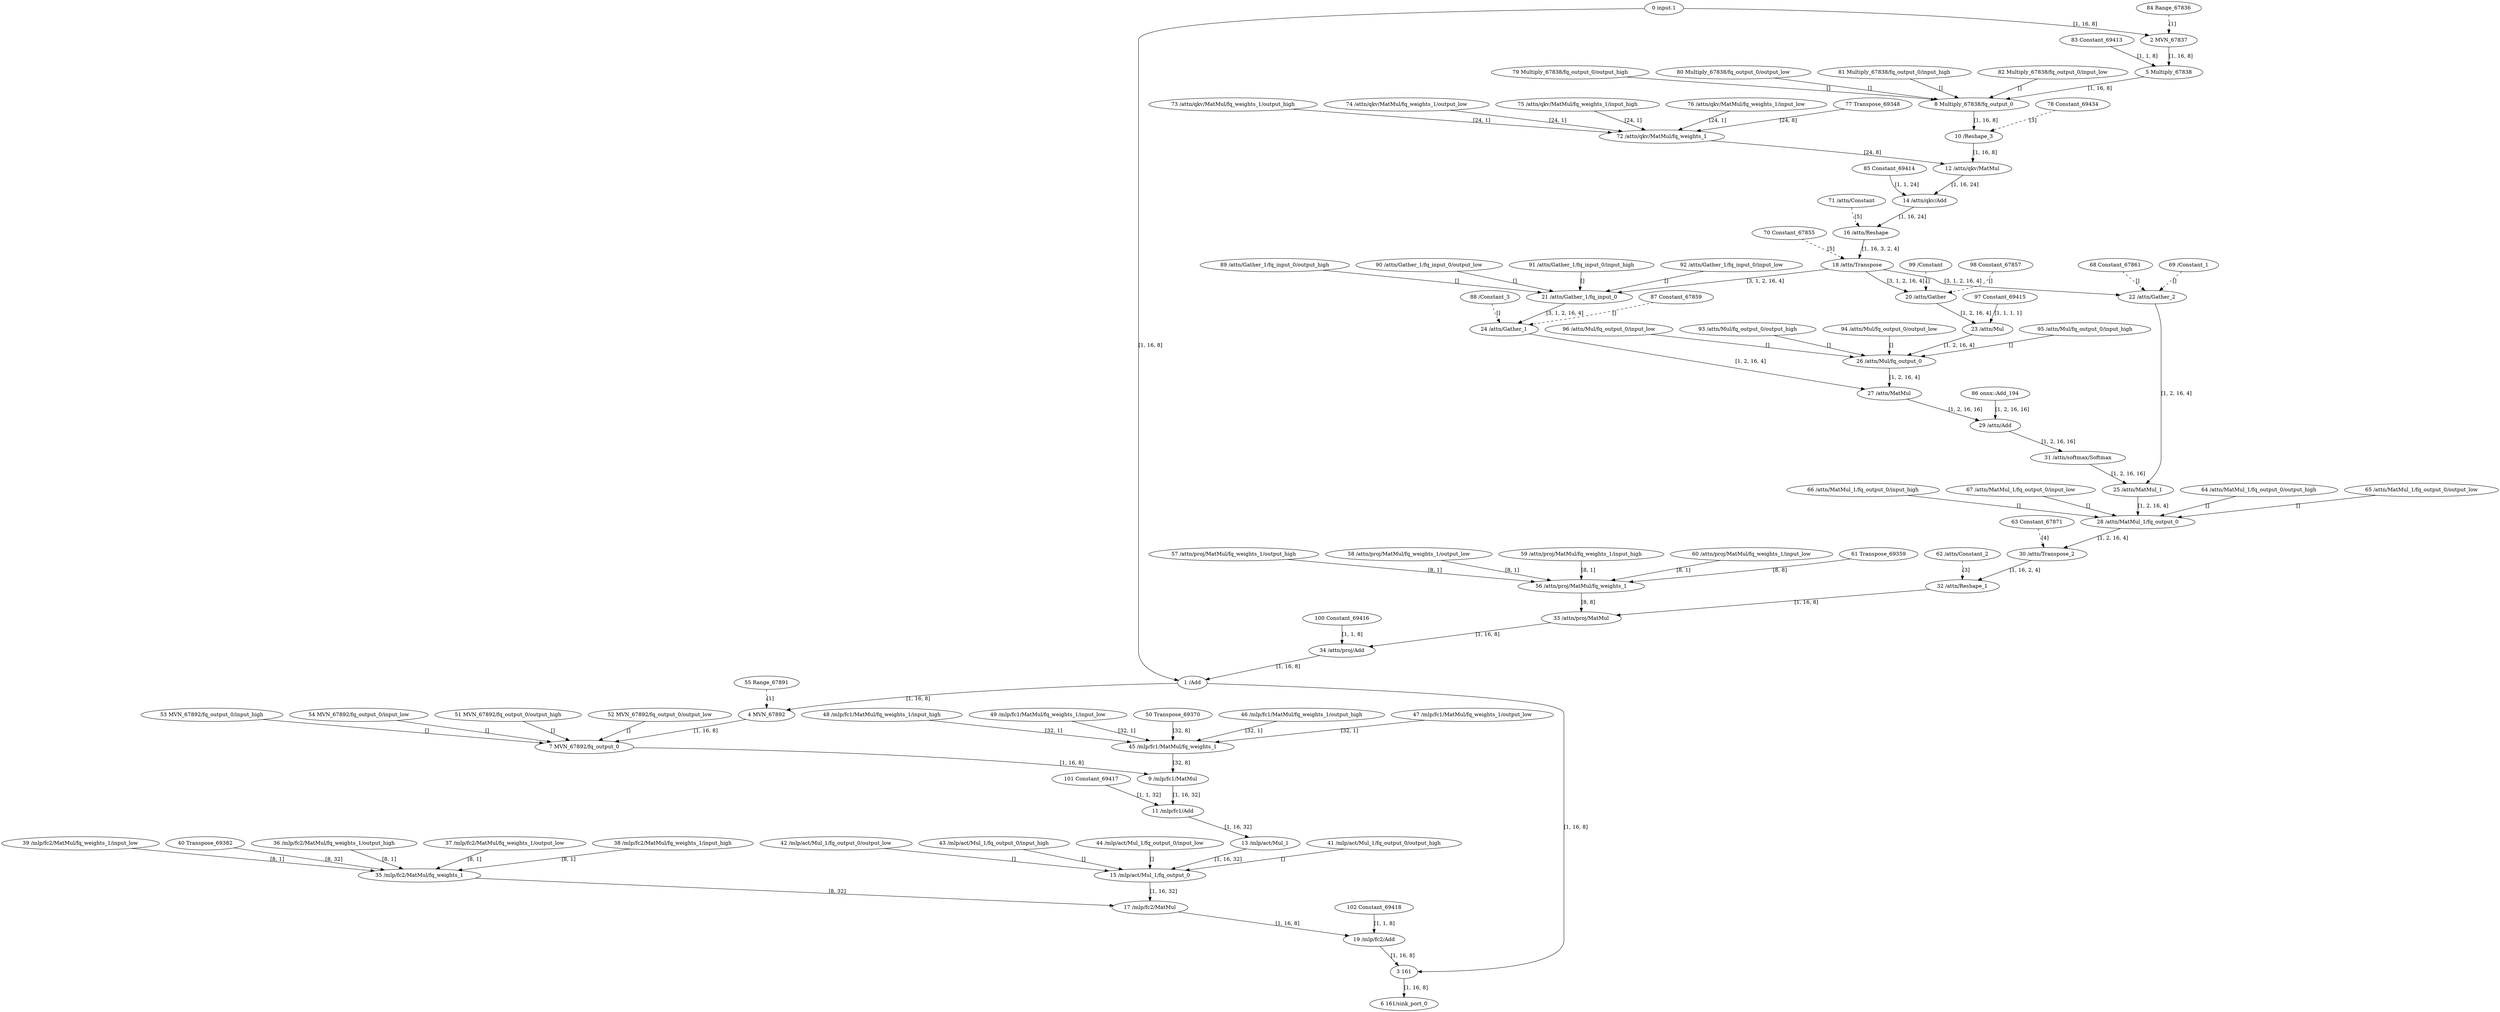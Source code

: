 strict digraph  {
"0 input.1" [id=0, type=Parameter];
"1 /Add" [id=1, type=Add];
"2 MVN_67837" [id=2, type=MVN];
"3 161" [id=3, type=Add];
"4 MVN_67892" [id=4, type=MVN];
"5 Multiply_67838" [id=5, type=Multiply];
"6 161/sink_port_0" [id=6, type=Result];
"7 MVN_67892/fq_output_0" [id=7, type=FakeQuantize];
"8 Multiply_67838/fq_output_0" [id=8, type=FakeQuantize];
"9 /mlp/fc1/MatMul" [id=9, type=MatMul];
"10 /Reshape_3" [id=10, type=Reshape];
"11 /mlp/fc1/Add" [id=11, type=Add];
"12 /attn/qkv/MatMul" [id=12, type=MatMul];
"13 /mlp/act/Mul_1" [id=13, type=Gelu];
"14 /attn/qkv/Add" [id=14, type=Add];
"15 /mlp/act/Mul_1/fq_output_0" [id=15, type=FakeQuantize];
"16 /attn/Reshape" [id=16, type=Reshape];
"17 /mlp/fc2/MatMul" [id=17, type=MatMul];
"18 /attn/Transpose" [id=18, type=Transpose];
"19 /mlp/fc2/Add" [id=19, type=Add];
"20 /attn/Gather" [id=20, type=Gather];
"21 /attn/Gather_1/fq_input_0" [id=21, type=FakeQuantize];
"22 /attn/Gather_2" [id=22, type=Gather];
"23 /attn/Mul" [id=23, type=Multiply];
"24 /attn/Gather_1" [id=24, type=Gather];
"25 /attn/MatMul_1" [id=25, type=MatMul];
"26 /attn/Mul/fq_output_0" [id=26, type=FakeQuantize];
"27 /attn/MatMul" [id=27, type=MatMul];
"28 /attn/MatMul_1/fq_output_0" [id=28, type=FakeQuantize];
"29 /attn/Add" [id=29, type=Add];
"30 /attn/Transpose_2" [id=30, type=Transpose];
"31 /attn/softmax/Softmax" [id=31, type=Softmax];
"32 /attn/Reshape_1" [id=32, type=Reshape];
"33 /attn/proj/MatMul" [id=33, type=MatMul];
"34 /attn/proj/Add" [id=34, type=Add];
"35 /mlp/fc2/MatMul/fq_weights_1" [id=35, type=FakeQuantize];
"36 /mlp/fc2/MatMul/fq_weights_1/output_high" [id=36, type=Constant];
"37 /mlp/fc2/MatMul/fq_weights_1/output_low" [id=37, type=Constant];
"38 /mlp/fc2/MatMul/fq_weights_1/input_high" [id=38, type=Constant];
"39 /mlp/fc2/MatMul/fq_weights_1/input_low" [id=39, type=Constant];
"40 Transpose_69382" [id=40, type=Constant];
"41 /mlp/act/Mul_1/fq_output_0/output_high" [id=41, type=Constant];
"42 /mlp/act/Mul_1/fq_output_0/output_low" [id=42, type=Constant];
"43 /mlp/act/Mul_1/fq_output_0/input_high" [id=43, type=Constant];
"44 /mlp/act/Mul_1/fq_output_0/input_low" [id=44, type=Constant];
"45 /mlp/fc1/MatMul/fq_weights_1" [id=45, type=FakeQuantize];
"46 /mlp/fc1/MatMul/fq_weights_1/output_high" [id=46, type=Constant];
"47 /mlp/fc1/MatMul/fq_weights_1/output_low" [id=47, type=Constant];
"48 /mlp/fc1/MatMul/fq_weights_1/input_high" [id=48, type=Constant];
"49 /mlp/fc1/MatMul/fq_weights_1/input_low" [id=49, type=Constant];
"50 Transpose_69370" [id=50, type=Constant];
"51 MVN_67892/fq_output_0/output_high" [id=51, type=Constant];
"52 MVN_67892/fq_output_0/output_low" [id=52, type=Constant];
"53 MVN_67892/fq_output_0/input_high" [id=53, type=Constant];
"54 MVN_67892/fq_output_0/input_low" [id=54, type=Constant];
"55 Range_67891" [id=55, type=Constant];
"56 /attn/proj/MatMul/fq_weights_1" [id=56, type=FakeQuantize];
"57 /attn/proj/MatMul/fq_weights_1/output_high" [id=57, type=Constant];
"58 /attn/proj/MatMul/fq_weights_1/output_low" [id=58, type=Constant];
"59 /attn/proj/MatMul/fq_weights_1/input_high" [id=59, type=Constant];
"60 /attn/proj/MatMul/fq_weights_1/input_low" [id=60, type=Constant];
"61 Transpose_69359" [id=61, type=Constant];
"62 /attn/Constant_2" [id=62, type=Constant];
"63 Constant_67871" [id=63, type=Constant];
"64 /attn/MatMul_1/fq_output_0/output_high" [id=64, type=Constant];
"65 /attn/MatMul_1/fq_output_0/output_low" [id=65, type=Constant];
"66 /attn/MatMul_1/fq_output_0/input_high" [id=66, type=Constant];
"67 /attn/MatMul_1/fq_output_0/input_low" [id=67, type=Constant];
"68 Constant_67861" [id=68, type=Constant];
"69 /Constant_1" [id=69, type=Constant];
"70 Constant_67855" [id=70, type=Constant];
"71 /attn/Constant" [id=71, type=Constant];
"72 /attn/qkv/MatMul/fq_weights_1" [id=72, type=FakeQuantize];
"73 /attn/qkv/MatMul/fq_weights_1/output_high" [id=73, type=Constant];
"74 /attn/qkv/MatMul/fq_weights_1/output_low" [id=74, type=Constant];
"75 /attn/qkv/MatMul/fq_weights_1/input_high" [id=75, type=Constant];
"76 /attn/qkv/MatMul/fq_weights_1/input_low" [id=76, type=Constant];
"77 Transpose_69348" [id=77, type=Constant];
"78 Constant_69434" [id=78, type=Constant];
"79 Multiply_67838/fq_output_0/output_high" [id=79, type=Constant];
"80 Multiply_67838/fq_output_0/output_low" [id=80, type=Constant];
"81 Multiply_67838/fq_output_0/input_high" [id=81, type=Constant];
"82 Multiply_67838/fq_output_0/input_low" [id=82, type=Constant];
"83 Constant_69413" [id=83, type=Constant];
"84 Range_67836" [id=84, type=Constant];
"85 Constant_69414" [id=85, type=Constant];
"86 onnx^^Add_194" [id=86, label="86 onnx::Add_194", type=Constant];
"87 Constant_67859" [id=87, type=Constant];
"88 /Constant_3" [id=88, type=Constant];
"89 /attn/Gather_1/fq_input_0/output_high" [id=89, type=Constant];
"90 /attn/Gather_1/fq_input_0/output_low" [id=90, type=Constant];
"91 /attn/Gather_1/fq_input_0/input_high" [id=91, type=Constant];
"92 /attn/Gather_1/fq_input_0/input_low" [id=92, type=Constant];
"93 /attn/Mul/fq_output_0/output_high" [id=93, type=Constant];
"94 /attn/Mul/fq_output_0/output_low" [id=94, type=Constant];
"95 /attn/Mul/fq_output_0/input_high" [id=95, type=Constant];
"96 /attn/Mul/fq_output_0/input_low" [id=96, type=Constant];
"97 Constant_69415" [id=97, type=Constant];
"98 Constant_67857" [id=98, type=Constant];
"99 /Constant" [id=99, type=Constant];
"100 Constant_69416" [id=100, type=Constant];
"101 Constant_69417" [id=101, type=Constant];
"102 Constant_69418" [id=102, type=Constant];
"0 input.1" -> "1 /Add"  [label="[1, 16, 8]", style=solid];
"0 input.1" -> "2 MVN_67837"  [label="[1, 16, 8]", style=solid];
"1 /Add" -> "3 161"  [label="[1, 16, 8]", style=solid];
"1 /Add" -> "4 MVN_67892"  [label="[1, 16, 8]", style=solid];
"2 MVN_67837" -> "5 Multiply_67838"  [label="[1, 16, 8]", style=solid];
"3 161" -> "6 161/sink_port_0"  [label="[1, 16, 8]", style=solid];
"4 MVN_67892" -> "7 MVN_67892/fq_output_0"  [label="[1, 16, 8]", style=solid];
"5 Multiply_67838" -> "8 Multiply_67838/fq_output_0"  [label="[1, 16, 8]", style=solid];
"7 MVN_67892/fq_output_0" -> "9 /mlp/fc1/MatMul"  [label="[1, 16, 8]", style=solid];
"8 Multiply_67838/fq_output_0" -> "10 /Reshape_3"  [label="[1, 16, 8]", style=solid];
"9 /mlp/fc1/MatMul" -> "11 /mlp/fc1/Add"  [label="[1, 16, 32]", style=solid];
"10 /Reshape_3" -> "12 /attn/qkv/MatMul"  [label="[1, 16, 8]", style=solid];
"11 /mlp/fc1/Add" -> "13 /mlp/act/Mul_1"  [label="[1, 16, 32]", style=solid];
"12 /attn/qkv/MatMul" -> "14 /attn/qkv/Add"  [label="[1, 16, 24]", style=solid];
"13 /mlp/act/Mul_1" -> "15 /mlp/act/Mul_1/fq_output_0"  [label="[1, 16, 32]", style=solid];
"14 /attn/qkv/Add" -> "16 /attn/Reshape"  [label="[1, 16, 24]", style=solid];
"15 /mlp/act/Mul_1/fq_output_0" -> "17 /mlp/fc2/MatMul"  [label="[1, 16, 32]", style=solid];
"16 /attn/Reshape" -> "18 /attn/Transpose"  [label="[1, 16, 3, 2, 4]", style=solid];
"17 /mlp/fc2/MatMul" -> "19 /mlp/fc2/Add"  [label="[1, 16, 8]", style=solid];
"18 /attn/Transpose" -> "20 /attn/Gather"  [label="[3, 1, 2, 16, 4]", style=solid];
"18 /attn/Transpose" -> "21 /attn/Gather_1/fq_input_0"  [label="[3, 1, 2, 16, 4]", style=solid];
"18 /attn/Transpose" -> "22 /attn/Gather_2"  [label="[3, 1, 2, 16, 4]", style=solid];
"19 /mlp/fc2/Add" -> "3 161"  [label="[1, 16, 8]", style=solid];
"20 /attn/Gather" -> "23 /attn/Mul"  [label="[1, 2, 16, 4]", style=solid];
"21 /attn/Gather_1/fq_input_0" -> "24 /attn/Gather_1"  [label="[3, 1, 2, 16, 4]", style=solid];
"22 /attn/Gather_2" -> "25 /attn/MatMul_1"  [label="[1, 2, 16, 4]", style=solid];
"23 /attn/Mul" -> "26 /attn/Mul/fq_output_0"  [label="[1, 2, 16, 4]", style=solid];
"24 /attn/Gather_1" -> "27 /attn/MatMul"  [label="[1, 2, 16, 4]", style=solid];
"25 /attn/MatMul_1" -> "28 /attn/MatMul_1/fq_output_0"  [label="[1, 2, 16, 4]", style=solid];
"26 /attn/Mul/fq_output_0" -> "27 /attn/MatMul"  [label="[1, 2, 16, 4]", style=solid];
"27 /attn/MatMul" -> "29 /attn/Add"  [label="[1, 2, 16, 16]", style=solid];
"28 /attn/MatMul_1/fq_output_0" -> "30 /attn/Transpose_2"  [label="[1, 2, 16, 4]", style=solid];
"29 /attn/Add" -> "31 /attn/softmax/Softmax"  [label="[1, 2, 16, 16]", style=solid];
"30 /attn/Transpose_2" -> "32 /attn/Reshape_1"  [label="[1, 16, 2, 4]", style=solid];
"31 /attn/softmax/Softmax" -> "25 /attn/MatMul_1"  [label="[1, 2, 16, 16]", style=solid];
"32 /attn/Reshape_1" -> "33 /attn/proj/MatMul"  [label="[1, 16, 8]", style=solid];
"33 /attn/proj/MatMul" -> "34 /attn/proj/Add"  [label="[1, 16, 8]", style=solid];
"34 /attn/proj/Add" -> "1 /Add"  [label="[1, 16, 8]", style=solid];
"35 /mlp/fc2/MatMul/fq_weights_1" -> "17 /mlp/fc2/MatMul"  [label="[8, 32]", style=solid];
"36 /mlp/fc2/MatMul/fq_weights_1/output_high" -> "35 /mlp/fc2/MatMul/fq_weights_1"  [label="[8, 1]", style=solid];
"37 /mlp/fc2/MatMul/fq_weights_1/output_low" -> "35 /mlp/fc2/MatMul/fq_weights_1"  [label="[8, 1]", style=solid];
"38 /mlp/fc2/MatMul/fq_weights_1/input_high" -> "35 /mlp/fc2/MatMul/fq_weights_1"  [label="[8, 1]", style=solid];
"39 /mlp/fc2/MatMul/fq_weights_1/input_low" -> "35 /mlp/fc2/MatMul/fq_weights_1"  [label="[8, 1]", style=solid];
"40 Transpose_69382" -> "35 /mlp/fc2/MatMul/fq_weights_1"  [label="[8, 32]", style=solid];
"41 /mlp/act/Mul_1/fq_output_0/output_high" -> "15 /mlp/act/Mul_1/fq_output_0"  [label="[]", style=solid];
"42 /mlp/act/Mul_1/fq_output_0/output_low" -> "15 /mlp/act/Mul_1/fq_output_0"  [label="[]", style=solid];
"43 /mlp/act/Mul_1/fq_output_0/input_high" -> "15 /mlp/act/Mul_1/fq_output_0"  [label="[]", style=solid];
"44 /mlp/act/Mul_1/fq_output_0/input_low" -> "15 /mlp/act/Mul_1/fq_output_0"  [label="[]", style=solid];
"45 /mlp/fc1/MatMul/fq_weights_1" -> "9 /mlp/fc1/MatMul"  [label="[32, 8]", style=solid];
"46 /mlp/fc1/MatMul/fq_weights_1/output_high" -> "45 /mlp/fc1/MatMul/fq_weights_1"  [label="[32, 1]", style=solid];
"47 /mlp/fc1/MatMul/fq_weights_1/output_low" -> "45 /mlp/fc1/MatMul/fq_weights_1"  [label="[32, 1]", style=solid];
"48 /mlp/fc1/MatMul/fq_weights_1/input_high" -> "45 /mlp/fc1/MatMul/fq_weights_1"  [label="[32, 1]", style=solid];
"49 /mlp/fc1/MatMul/fq_weights_1/input_low" -> "45 /mlp/fc1/MatMul/fq_weights_1"  [label="[32, 1]", style=solid];
"50 Transpose_69370" -> "45 /mlp/fc1/MatMul/fq_weights_1"  [label="[32, 8]", style=solid];
"51 MVN_67892/fq_output_0/output_high" -> "7 MVN_67892/fq_output_0"  [label="[]", style=solid];
"52 MVN_67892/fq_output_0/output_low" -> "7 MVN_67892/fq_output_0"  [label="[]", style=solid];
"53 MVN_67892/fq_output_0/input_high" -> "7 MVN_67892/fq_output_0"  [label="[]", style=solid];
"54 MVN_67892/fq_output_0/input_low" -> "7 MVN_67892/fq_output_0"  [label="[]", style=solid];
"55 Range_67891" -> "4 MVN_67892"  [label="[1]", style=dashed];
"56 /attn/proj/MatMul/fq_weights_1" -> "33 /attn/proj/MatMul"  [label="[8, 8]", style=solid];
"57 /attn/proj/MatMul/fq_weights_1/output_high" -> "56 /attn/proj/MatMul/fq_weights_1"  [label="[8, 1]", style=solid];
"58 /attn/proj/MatMul/fq_weights_1/output_low" -> "56 /attn/proj/MatMul/fq_weights_1"  [label="[8, 1]", style=solid];
"59 /attn/proj/MatMul/fq_weights_1/input_high" -> "56 /attn/proj/MatMul/fq_weights_1"  [label="[8, 1]", style=solid];
"60 /attn/proj/MatMul/fq_weights_1/input_low" -> "56 /attn/proj/MatMul/fq_weights_1"  [label="[8, 1]", style=solid];
"61 Transpose_69359" -> "56 /attn/proj/MatMul/fq_weights_1"  [label="[8, 8]", style=solid];
"62 /attn/Constant_2" -> "32 /attn/Reshape_1"  [label="[3]", style=dashed];
"63 Constant_67871" -> "30 /attn/Transpose_2"  [label="[4]", style=dashed];
"64 /attn/MatMul_1/fq_output_0/output_high" -> "28 /attn/MatMul_1/fq_output_0"  [label="[]", style=solid];
"65 /attn/MatMul_1/fq_output_0/output_low" -> "28 /attn/MatMul_1/fq_output_0"  [label="[]", style=solid];
"66 /attn/MatMul_1/fq_output_0/input_high" -> "28 /attn/MatMul_1/fq_output_0"  [label="[]", style=solid];
"67 /attn/MatMul_1/fq_output_0/input_low" -> "28 /attn/MatMul_1/fq_output_0"  [label="[]", style=solid];
"68 Constant_67861" -> "22 /attn/Gather_2"  [label="[]", style=dashed];
"69 /Constant_1" -> "22 /attn/Gather_2"  [label="[]", style=dashed];
"70 Constant_67855" -> "18 /attn/Transpose"  [label="[5]", style=dashed];
"71 /attn/Constant" -> "16 /attn/Reshape"  [label="[5]", style=dashed];
"72 /attn/qkv/MatMul/fq_weights_1" -> "12 /attn/qkv/MatMul"  [label="[24, 8]", style=solid];
"73 /attn/qkv/MatMul/fq_weights_1/output_high" -> "72 /attn/qkv/MatMul/fq_weights_1"  [label="[24, 1]", style=solid];
"74 /attn/qkv/MatMul/fq_weights_1/output_low" -> "72 /attn/qkv/MatMul/fq_weights_1"  [label="[24, 1]", style=solid];
"75 /attn/qkv/MatMul/fq_weights_1/input_high" -> "72 /attn/qkv/MatMul/fq_weights_1"  [label="[24, 1]", style=solid];
"76 /attn/qkv/MatMul/fq_weights_1/input_low" -> "72 /attn/qkv/MatMul/fq_weights_1"  [label="[24, 1]", style=solid];
"77 Transpose_69348" -> "72 /attn/qkv/MatMul/fq_weights_1"  [label="[24, 8]", style=solid];
"78 Constant_69434" -> "10 /Reshape_3"  [label="[3]", style=dashed];
"79 Multiply_67838/fq_output_0/output_high" -> "8 Multiply_67838/fq_output_0"  [label="[]", style=solid];
"80 Multiply_67838/fq_output_0/output_low" -> "8 Multiply_67838/fq_output_0"  [label="[]", style=solid];
"81 Multiply_67838/fq_output_0/input_high" -> "8 Multiply_67838/fq_output_0"  [label="[]", style=solid];
"82 Multiply_67838/fq_output_0/input_low" -> "8 Multiply_67838/fq_output_0"  [label="[]", style=solid];
"83 Constant_69413" -> "5 Multiply_67838"  [label="[1, 1, 8]", style=solid];
"84 Range_67836" -> "2 MVN_67837"  [label="[1]", style=dashed];
"85 Constant_69414" -> "14 /attn/qkv/Add"  [label="[1, 1, 24]", style=solid];
"86 onnx^^Add_194" -> "29 /attn/Add"  [label="[1, 2, 16, 16]", style=solid];
"87 Constant_67859" -> "24 /attn/Gather_1"  [label="[]", style=dashed];
"88 /Constant_3" -> "24 /attn/Gather_1"  [label="[]", style=dashed];
"89 /attn/Gather_1/fq_input_0/output_high" -> "21 /attn/Gather_1/fq_input_0"  [label="[]", style=solid];
"90 /attn/Gather_1/fq_input_0/output_low" -> "21 /attn/Gather_1/fq_input_0"  [label="[]", style=solid];
"91 /attn/Gather_1/fq_input_0/input_high" -> "21 /attn/Gather_1/fq_input_0"  [label="[]", style=solid];
"92 /attn/Gather_1/fq_input_0/input_low" -> "21 /attn/Gather_1/fq_input_0"  [label="[]", style=solid];
"93 /attn/Mul/fq_output_0/output_high" -> "26 /attn/Mul/fq_output_0"  [label="[]", style=solid];
"94 /attn/Mul/fq_output_0/output_low" -> "26 /attn/Mul/fq_output_0"  [label="[]", style=solid];
"95 /attn/Mul/fq_output_0/input_high" -> "26 /attn/Mul/fq_output_0"  [label="[]", style=solid];
"96 /attn/Mul/fq_output_0/input_low" -> "26 /attn/Mul/fq_output_0"  [label="[]", style=solid];
"97 Constant_69415" -> "23 /attn/Mul"  [label="[1, 1, 1, 1]", style=solid];
"98 Constant_67857" -> "20 /attn/Gather"  [label="[]", style=dashed];
"99 /Constant" -> "20 /attn/Gather"  [label="[]", style=dashed];
"100 Constant_69416" -> "34 /attn/proj/Add"  [label="[1, 1, 8]", style=solid];
"101 Constant_69417" -> "11 /mlp/fc1/Add"  [label="[1, 1, 32]", style=solid];
"102 Constant_69418" -> "19 /mlp/fc2/Add"  [label="[1, 1, 8]", style=solid];
}
